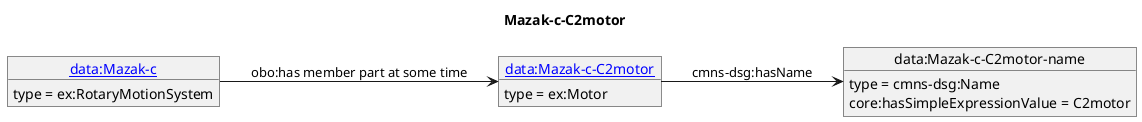 @startuml
skinparam linetype polyline
left to right direction
title Mazak-c-C2motor
object "[[./Mazak-c-C2motor.html data:Mazak-c-C2motor]]" as o1 {
 type = ex:Motor
 }
object "data:Mazak-c-C2motor-name" as o2 {
 type = cmns-dsg:Name
 }
object "[[./Mazak-c.html data:Mazak-c]]" as o3 {
 type = ex:RotaryMotionSystem
 }
o1 --> o2 : cmns-dsg:hasName
o2 : core:hasSimpleExpressionValue = C2motor
o3 --> o1 : obo:has member part at some time
@enduml
